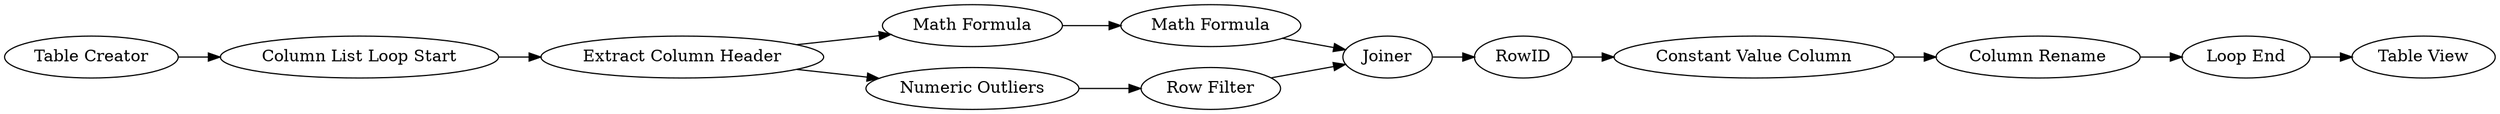 digraph {
	"-2599642654883018821_281" [label="Table View"]
	"-2599642654883018821_272" [label="Column List Loop Start"]
	"-2599642654883018821_270" [label="Table Creator"]
	"-2599642654883018821_276" [label=RowID]
	"-2599642654883018821_282" [label="Math Formula"]
	"-2599642654883018821_280" [label="Column Rename"]
	"-2599642654883018821_274" [label="Row Filter"]
	"-2599642654883018821_283" [label="Math Formula"]
	"-2599642654883018821_279" [label="Extract Column Header"]
	"-2599642654883018821_273" [label="Numeric Outliers"]
	"-2599642654883018821_275" [label=Joiner]
	"-2599642654883018821_278" [label="Constant Value Column"]
	"-2599642654883018821_277" [label="Loop End"]
	"-2599642654883018821_279" -> "-2599642654883018821_282"
	"-2599642654883018821_274" -> "-2599642654883018821_275"
	"-2599642654883018821_270" -> "-2599642654883018821_272"
	"-2599642654883018821_283" -> "-2599642654883018821_275"
	"-2599642654883018821_273" -> "-2599642654883018821_274"
	"-2599642654883018821_277" -> "-2599642654883018821_281"
	"-2599642654883018821_276" -> "-2599642654883018821_278"
	"-2599642654883018821_280" -> "-2599642654883018821_277"
	"-2599642654883018821_272" -> "-2599642654883018821_279"
	"-2599642654883018821_279" -> "-2599642654883018821_273"
	"-2599642654883018821_278" -> "-2599642654883018821_280"
	"-2599642654883018821_275" -> "-2599642654883018821_276"
	"-2599642654883018821_282" -> "-2599642654883018821_283"
	rankdir=LR
}

